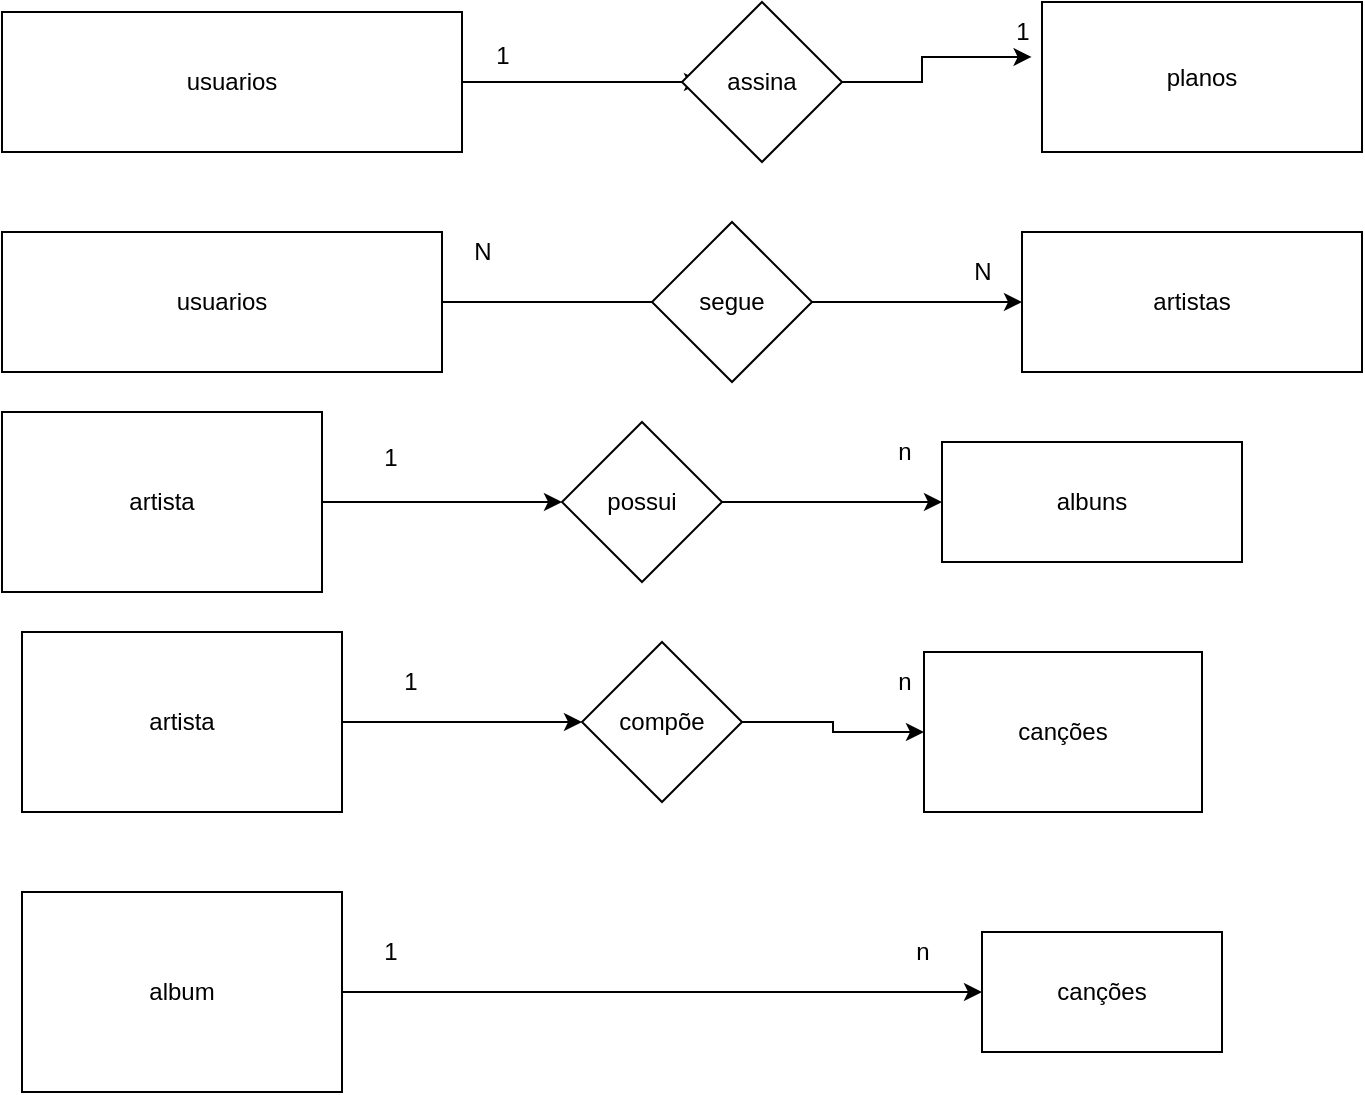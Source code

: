 <mxfile version="13.1.8" type="device"><diagram id="lJzYIFPMUUfxrRLWLBq9" name="Page-1"><mxGraphModel dx="926" dy="588" grid="1" gridSize="10" guides="1" tooltips="1" connect="1" arrows="1" fold="1" page="1" pageScale="1" pageWidth="850" pageHeight="1100" math="0" shadow="0"><root><mxCell id="0"/><mxCell id="1" parent="0"/><mxCell id="BoKq-PtofEAVRcgeZSwR-2" style="edgeStyle=orthogonalEdgeStyle;rounded=0;orthogonalLoop=1;jettySize=auto;html=1;exitX=1;exitY=0.5;exitDx=0;exitDy=0;" edge="1" parent="1" source="BoKq-PtofEAVRcgeZSwR-1"><mxGeometry relative="1" as="geometry"><mxPoint x="370" y="115" as="targetPoint"/></mxGeometry></mxCell><mxCell id="BoKq-PtofEAVRcgeZSwR-1" value="usuarios&lt;br&gt;" style="rounded=0;whiteSpace=wrap;html=1;" vertex="1" parent="1"><mxGeometry x="20" y="80" width="230" height="70" as="geometry"/></mxCell><mxCell id="BoKq-PtofEAVRcgeZSwR-6" value="planos&lt;br&gt;" style="rounded=0;whiteSpace=wrap;html=1;" vertex="1" parent="1"><mxGeometry x="540" y="75" width="160" height="75" as="geometry"/></mxCell><mxCell id="BoKq-PtofEAVRcgeZSwR-7" value="1" style="text;html=1;align=center;verticalAlign=middle;resizable=0;points=[];autosize=1;" vertex="1" parent="1"><mxGeometry x="260" y="92" width="20" height="20" as="geometry"/></mxCell><mxCell id="BoKq-PtofEAVRcgeZSwR-9" value="1" style="text;html=1;align=center;verticalAlign=middle;resizable=0;points=[];autosize=1;" vertex="1" parent="1"><mxGeometry x="520" y="80" width="20" height="20" as="geometry"/></mxCell><mxCell id="BoKq-PtofEAVRcgeZSwR-14" style="edgeStyle=orthogonalEdgeStyle;rounded=0;orthogonalLoop=1;jettySize=auto;html=1;exitX=1;exitY=0.5;exitDx=0;exitDy=0;entryX=0;entryY=0.5;entryDx=0;entryDy=0;" edge="1" parent="1" source="BoKq-PtofEAVRcgeZSwR-10" target="BoKq-PtofEAVRcgeZSwR-13"><mxGeometry relative="1" as="geometry"/></mxCell><mxCell id="BoKq-PtofEAVRcgeZSwR-10" value="usuarios&lt;br&gt;" style="rounded=0;whiteSpace=wrap;html=1;" vertex="1" parent="1"><mxGeometry x="20" y="190" width="220" height="70" as="geometry"/></mxCell><mxCell id="BoKq-PtofEAVRcgeZSwR-13" value="artistas" style="rounded=0;whiteSpace=wrap;html=1;" vertex="1" parent="1"><mxGeometry x="530" y="190" width="170" height="70" as="geometry"/></mxCell><mxCell id="BoKq-PtofEAVRcgeZSwR-15" value="N" style="text;html=1;align=center;verticalAlign=middle;resizable=0;points=[];autosize=1;" vertex="1" parent="1"><mxGeometry x="250" y="190" width="20" height="20" as="geometry"/></mxCell><mxCell id="BoKq-PtofEAVRcgeZSwR-17" value="N" style="text;html=1;align=center;verticalAlign=middle;resizable=0;points=[];autosize=1;" vertex="1" parent="1"><mxGeometry x="500" y="200" width="20" height="20" as="geometry"/></mxCell><mxCell id="BoKq-PtofEAVRcgeZSwR-26" style="edgeStyle=orthogonalEdgeStyle;rounded=0;orthogonalLoop=1;jettySize=auto;html=1;exitX=1;exitY=0.5;exitDx=0;exitDy=0;entryX=0;entryY=0.5;entryDx=0;entryDy=0;" edge="1" parent="1" source="BoKq-PtofEAVRcgeZSwR-27" target="BoKq-PtofEAVRcgeZSwR-25"><mxGeometry relative="1" as="geometry"/></mxCell><mxCell id="BoKq-PtofEAVRcgeZSwR-18" value="artista&lt;br&gt;" style="rounded=0;whiteSpace=wrap;html=1;" vertex="1" parent="1"><mxGeometry x="20" y="280" width="160" height="90" as="geometry"/></mxCell><mxCell id="BoKq-PtofEAVRcgeZSwR-20" value="segue" style="rhombus;whiteSpace=wrap;html=1;" vertex="1" parent="1"><mxGeometry x="345" y="185" width="80" height="80" as="geometry"/></mxCell><mxCell id="BoKq-PtofEAVRcgeZSwR-24" style="edgeStyle=orthogonalEdgeStyle;rounded=0;orthogonalLoop=1;jettySize=auto;html=1;entryX=0.74;entryY=1.123;entryDx=0;entryDy=0;entryPerimeter=0;" edge="1" parent="1" source="BoKq-PtofEAVRcgeZSwR-23" target="BoKq-PtofEAVRcgeZSwR-9"><mxGeometry relative="1" as="geometry"/></mxCell><mxCell id="BoKq-PtofEAVRcgeZSwR-23" value="assina" style="rhombus;whiteSpace=wrap;html=1;" vertex="1" parent="1"><mxGeometry x="360" y="75" width="80" height="80" as="geometry"/></mxCell><mxCell id="BoKq-PtofEAVRcgeZSwR-25" value="albuns&lt;br&gt;" style="rounded=0;whiteSpace=wrap;html=1;" vertex="1" parent="1"><mxGeometry x="490" y="295" width="150" height="60" as="geometry"/></mxCell><mxCell id="BoKq-PtofEAVRcgeZSwR-27" value="possui&lt;br&gt;" style="rhombus;whiteSpace=wrap;html=1;" vertex="1" parent="1"><mxGeometry x="300" y="285" width="80" height="80" as="geometry"/></mxCell><mxCell id="BoKq-PtofEAVRcgeZSwR-28" style="edgeStyle=orthogonalEdgeStyle;rounded=0;orthogonalLoop=1;jettySize=auto;html=1;exitX=1;exitY=0.5;exitDx=0;exitDy=0;entryX=0;entryY=0.5;entryDx=0;entryDy=0;" edge="1" parent="1" source="BoKq-PtofEAVRcgeZSwR-18" target="BoKq-PtofEAVRcgeZSwR-27"><mxGeometry relative="1" as="geometry"><mxPoint x="180" y="325" as="sourcePoint"/><mxPoint x="490" y="325" as="targetPoint"/></mxGeometry></mxCell><mxCell id="BoKq-PtofEAVRcgeZSwR-29" value="1" style="text;html=1;align=center;verticalAlign=middle;resizable=0;points=[];autosize=1;" vertex="1" parent="1"><mxGeometry x="204" y="293" width="20" height="20" as="geometry"/></mxCell><mxCell id="BoKq-PtofEAVRcgeZSwR-30" value="n" style="text;html=1;align=center;verticalAlign=middle;resizable=0;points=[];autosize=1;" vertex="1" parent="1"><mxGeometry x="461" y="290" width="20" height="20" as="geometry"/></mxCell><mxCell id="BoKq-PtofEAVRcgeZSwR-34" style="edgeStyle=orthogonalEdgeStyle;rounded=0;orthogonalLoop=1;jettySize=auto;html=1;exitX=1;exitY=0.5;exitDx=0;exitDy=0;entryX=0;entryY=0.5;entryDx=0;entryDy=0;" edge="1" parent="1" source="BoKq-PtofEAVRcgeZSwR-35" target="BoKq-PtofEAVRcgeZSwR-33"><mxGeometry relative="1" as="geometry"/></mxCell><mxCell id="BoKq-PtofEAVRcgeZSwR-32" value="artista&lt;br&gt;" style="rounded=0;whiteSpace=wrap;html=1;" vertex="1" parent="1"><mxGeometry x="30" y="390" width="160" height="90" as="geometry"/></mxCell><mxCell id="BoKq-PtofEAVRcgeZSwR-33" value="canções" style="rounded=0;whiteSpace=wrap;html=1;" vertex="1" parent="1"><mxGeometry x="481" y="400" width="139" height="80" as="geometry"/></mxCell><mxCell id="BoKq-PtofEAVRcgeZSwR-35" value="compõe&lt;br&gt;" style="rhombus;whiteSpace=wrap;html=1;" vertex="1" parent="1"><mxGeometry x="310" y="395" width="80" height="80" as="geometry"/></mxCell><mxCell id="BoKq-PtofEAVRcgeZSwR-36" style="edgeStyle=orthogonalEdgeStyle;rounded=0;orthogonalLoop=1;jettySize=auto;html=1;exitX=1;exitY=0.5;exitDx=0;exitDy=0;entryX=0;entryY=0.5;entryDx=0;entryDy=0;" edge="1" parent="1" source="BoKq-PtofEAVRcgeZSwR-32" target="BoKq-PtofEAVRcgeZSwR-35"><mxGeometry relative="1" as="geometry"><mxPoint x="190" y="435" as="sourcePoint"/><mxPoint x="481" y="440" as="targetPoint"/></mxGeometry></mxCell><mxCell id="BoKq-PtofEAVRcgeZSwR-37" value="1" style="text;html=1;align=center;verticalAlign=middle;resizable=0;points=[];autosize=1;" vertex="1" parent="1"><mxGeometry x="214" y="405" width="20" height="20" as="geometry"/></mxCell><mxCell id="BoKq-PtofEAVRcgeZSwR-38" value="n" style="text;html=1;align=center;verticalAlign=middle;resizable=0;points=[];autosize=1;" vertex="1" parent="1"><mxGeometry x="461" y="405" width="20" height="20" as="geometry"/></mxCell><mxCell id="BoKq-PtofEAVRcgeZSwR-41" style="edgeStyle=orthogonalEdgeStyle;rounded=0;orthogonalLoop=1;jettySize=auto;html=1;exitX=1;exitY=0.5;exitDx=0;exitDy=0;" edge="1" parent="1" source="BoKq-PtofEAVRcgeZSwR-40" target="BoKq-PtofEAVRcgeZSwR-42"><mxGeometry relative="1" as="geometry"><mxPoint x="480" y="570" as="targetPoint"/></mxGeometry></mxCell><mxCell id="BoKq-PtofEAVRcgeZSwR-40" value="album&lt;br&gt;" style="rounded=0;whiteSpace=wrap;html=1;" vertex="1" parent="1"><mxGeometry x="30" y="520" width="160" height="100" as="geometry"/></mxCell><mxCell id="BoKq-PtofEAVRcgeZSwR-42" value="canções&lt;br&gt;" style="rounded=0;whiteSpace=wrap;html=1;" vertex="1" parent="1"><mxGeometry x="510" y="540" width="120" height="60" as="geometry"/></mxCell><mxCell id="BoKq-PtofEAVRcgeZSwR-43" value="1" style="text;html=1;align=center;verticalAlign=middle;resizable=0;points=[];autosize=1;" vertex="1" parent="1"><mxGeometry x="204" y="540" width="20" height="20" as="geometry"/></mxCell><mxCell id="BoKq-PtofEAVRcgeZSwR-44" value="n" style="text;html=1;align=center;verticalAlign=middle;resizable=0;points=[];autosize=1;" vertex="1" parent="1"><mxGeometry x="470" y="540" width="20" height="20" as="geometry"/></mxCell></root></mxGraphModel></diagram></mxfile>